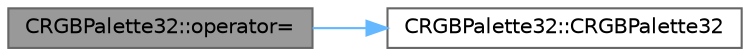 digraph "CRGBPalette32::operator="
{
 // LATEX_PDF_SIZE
  bgcolor="transparent";
  edge [fontname=Helvetica,fontsize=10,labelfontname=Helvetica,labelfontsize=10];
  node [fontname=Helvetica,fontsize=10,shape=box,height=0.2,width=0.4];
  rankdir="LR";
  Node1 [id="Node000001",label="CRGBPalette32::operator=",height=0.2,width=0.4,color="gray40", fillcolor="grey60", style="filled", fontcolor="black",tooltip="Create palette from palette stored in PROGMEM."];
  Node1 -> Node2 [id="edge1_Node000001_Node000002",color="steelblue1",style="solid",tooltip=" "];
  Node2 [id="Node000002",label="CRGBPalette32::CRGBPalette32",height=0.2,width=0.4,color="grey40", fillcolor="white", style="filled",URL="$df/d3d/class_c_r_g_b_palette32_a16ee6e53d011977f8cee52df0c6c58b7.html#a16ee6e53d011977f8cee52df0c6c58b7",tooltip="Default constructor."];
}
